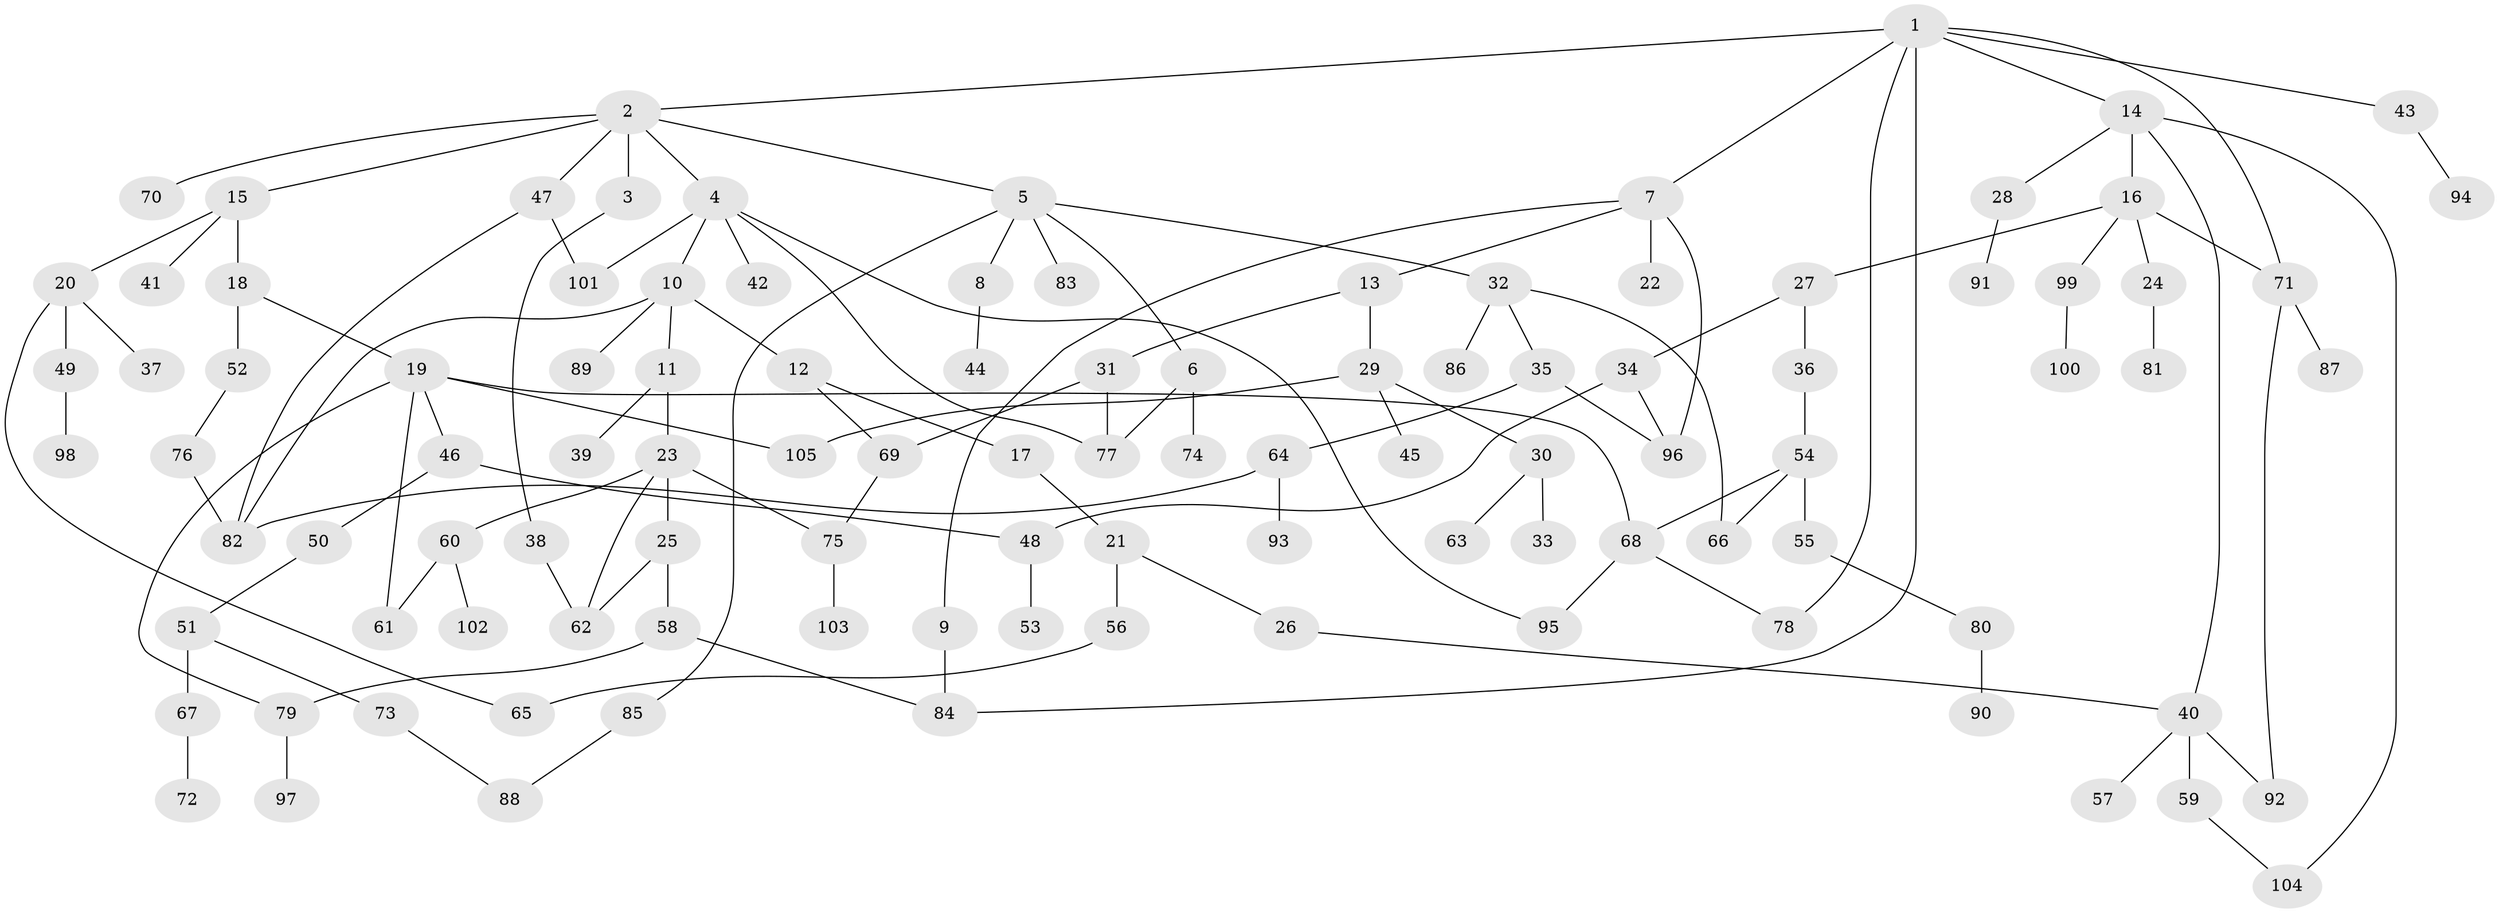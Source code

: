 // coarse degree distribution, {8: 0.0136986301369863, 7: 0.0410958904109589, 6: 0.0547945205479452, 2: 0.2465753424657534, 4: 0.1095890410958904, 3: 0.1917808219178082, 5: 0.0273972602739726, 1: 0.3150684931506849}
// Generated by graph-tools (version 1.1) at 2025/23/03/03/25 07:23:35]
// undirected, 105 vertices, 132 edges
graph export_dot {
graph [start="1"]
  node [color=gray90,style=filled];
  1;
  2;
  3;
  4;
  5;
  6;
  7;
  8;
  9;
  10;
  11;
  12;
  13;
  14;
  15;
  16;
  17;
  18;
  19;
  20;
  21;
  22;
  23;
  24;
  25;
  26;
  27;
  28;
  29;
  30;
  31;
  32;
  33;
  34;
  35;
  36;
  37;
  38;
  39;
  40;
  41;
  42;
  43;
  44;
  45;
  46;
  47;
  48;
  49;
  50;
  51;
  52;
  53;
  54;
  55;
  56;
  57;
  58;
  59;
  60;
  61;
  62;
  63;
  64;
  65;
  66;
  67;
  68;
  69;
  70;
  71;
  72;
  73;
  74;
  75;
  76;
  77;
  78;
  79;
  80;
  81;
  82;
  83;
  84;
  85;
  86;
  87;
  88;
  89;
  90;
  91;
  92;
  93;
  94;
  95;
  96;
  97;
  98;
  99;
  100;
  101;
  102;
  103;
  104;
  105;
  1 -- 2;
  1 -- 7;
  1 -- 14;
  1 -- 43;
  1 -- 71;
  1 -- 84;
  1 -- 78;
  2 -- 3;
  2 -- 4;
  2 -- 5;
  2 -- 15;
  2 -- 47;
  2 -- 70;
  3 -- 38;
  4 -- 10;
  4 -- 42;
  4 -- 77;
  4 -- 101;
  4 -- 95;
  5 -- 6;
  5 -- 8;
  5 -- 32;
  5 -- 83;
  5 -- 85;
  6 -- 74;
  6 -- 77;
  7 -- 9;
  7 -- 13;
  7 -- 22;
  7 -- 96;
  8 -- 44;
  9 -- 84;
  10 -- 11;
  10 -- 12;
  10 -- 89;
  10 -- 82;
  11 -- 23;
  11 -- 39;
  12 -- 17;
  12 -- 69;
  13 -- 29;
  13 -- 31;
  14 -- 16;
  14 -- 28;
  14 -- 40;
  14 -- 104;
  15 -- 18;
  15 -- 20;
  15 -- 41;
  16 -- 24;
  16 -- 27;
  16 -- 99;
  16 -- 71;
  17 -- 21;
  18 -- 19;
  18 -- 52;
  19 -- 46;
  19 -- 68;
  19 -- 79;
  19 -- 61;
  19 -- 105;
  20 -- 37;
  20 -- 49;
  20 -- 65;
  21 -- 26;
  21 -- 56;
  23 -- 25;
  23 -- 60;
  23 -- 75;
  23 -- 62;
  24 -- 81;
  25 -- 58;
  25 -- 62;
  26 -- 40;
  27 -- 34;
  27 -- 36;
  28 -- 91;
  29 -- 30;
  29 -- 45;
  29 -- 105;
  30 -- 33;
  30 -- 63;
  31 -- 69;
  31 -- 77;
  32 -- 35;
  32 -- 86;
  32 -- 66;
  34 -- 48;
  34 -- 96;
  35 -- 64;
  35 -- 96;
  36 -- 54;
  38 -- 62;
  40 -- 57;
  40 -- 59;
  40 -- 92;
  43 -- 94;
  46 -- 48;
  46 -- 50;
  47 -- 101;
  47 -- 82;
  48 -- 53;
  49 -- 98;
  50 -- 51;
  51 -- 67;
  51 -- 73;
  52 -- 76;
  54 -- 55;
  54 -- 66;
  54 -- 68;
  55 -- 80;
  56 -- 65;
  58 -- 79;
  58 -- 84;
  59 -- 104;
  60 -- 61;
  60 -- 102;
  64 -- 93;
  64 -- 82;
  67 -- 72;
  68 -- 78;
  68 -- 95;
  69 -- 75;
  71 -- 87;
  71 -- 92;
  73 -- 88;
  75 -- 103;
  76 -- 82;
  79 -- 97;
  80 -- 90;
  85 -- 88;
  99 -- 100;
}
